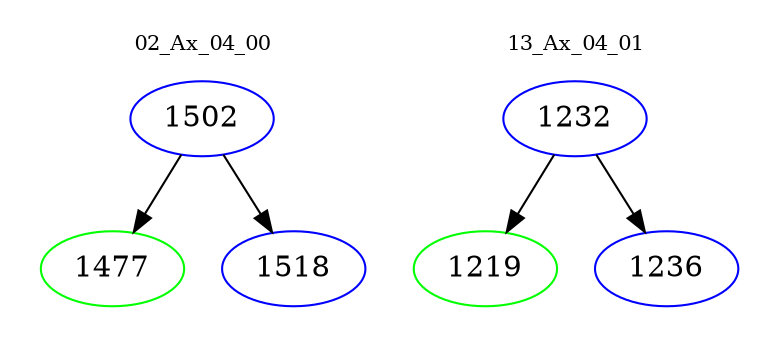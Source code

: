 digraph{
subgraph cluster_0 {
color = white
label = "02_Ax_04_00";
fontsize=10;
T0_1502 [label="1502", color="blue"]
T0_1502 -> T0_1477 [color="black"]
T0_1477 [label="1477", color="green"]
T0_1502 -> T0_1518 [color="black"]
T0_1518 [label="1518", color="blue"]
}
subgraph cluster_1 {
color = white
label = "13_Ax_04_01";
fontsize=10;
T1_1232 [label="1232", color="blue"]
T1_1232 -> T1_1219 [color="black"]
T1_1219 [label="1219", color="green"]
T1_1232 -> T1_1236 [color="black"]
T1_1236 [label="1236", color="blue"]
}
}
